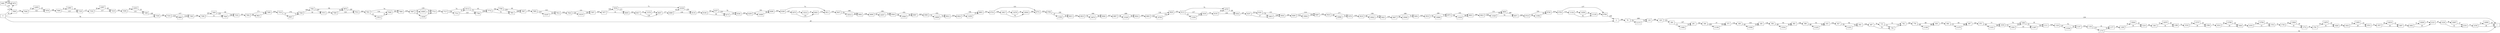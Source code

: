 digraph {
	graph [rankdir=LR]
	node [shape=rectangle]
	2 -> 76 [label=264]
	76 -> 118 [label=208]
	76 -> 11173 [label=70]
	118 -> 129 [label=288]
	129 -> 1 [label=139]
	129 -> 264 [label=135]
	264 -> 291 [label=107]
	264 -> 13482 [label=31]
	291 -> 346 [label=144]
	346 -> 373 [label=37]
	346 -> 11199 [label=104]
	373 -> 409 [label=132]
	409 -> 436 [label=116]
	409 -> 13508 [label=42]
	436 -> 556 [label=139]
	556 -> 583 [label=93]
	556 -> 13534 [label=39]
	583 -> 589 [label=156]
	589 -> 616 [label=61]
	589 -> 11225 [label=80]
	616 -> 627 [label=152]
	627 -> 654 [label=62]
	627 -> 11251 [label=70]
	654 -> 697 [label=144]
	697 -> 715 [label=76]
	697 -> 739 [label=79]
	715 -> 739 [label=31]
	715 -> 742 [label=31]
	739 -> 742 [label=110]
	742 -> 778 [label=148]
	778 -> 836 [label=69]
	778 -> 11349 [label=65]
	836 -> 940 [label=153]
	940 -> 967 [label=65]
	940 -> 11375 [label=77]
	967 -> 973 [label=129]
	973 -> 1030 [label=77]
	973 -> 11431 [label=80]
	1030 -> 1054 [label=73]
	1030 -> 1084 [label=79]
	1054 -> 1084 [label=26]
	1054 -> 11487 [label=43]
	1084 -> 1111 [label=35]
	1084 -> 11487 [label=74]
	1111 -> 1120 [label=129]
	1120 -> 1147 [label=70]
	1120 -> 11536 [label=67]
	1147 -> 1150 [label=154]
	1150 -> 1174 [label=111]
	1150 -> 1177 [label=41]
	1174 -> 1177 [label=33]
	1174 -> 1 [label=82]
	1177 -> 1189 [label=69]
	1189 -> 1216 [label=30]
	1189 -> 13644 [label=35]
	1216 -> 1361 [label=80]
	1361 -> 1388 [label=34]
	1361 -> 13670 [label=33]
	1388 -> 1518 [label=75]
	1518 -> 1586 [label=36]
	1518 -> 13737 [label=35]
	1586 -> 1614 [label=71]
	1614 -> 1646 [label=39]
	1614 -> 13768 [label=40]
	1646 -> 1676 [label=68]
	1676 -> 1703 [label=33]
	1676 -> 13794 [label=40]
	1703 -> 1739 [label=70]
	1739 -> 1772 [label=35]
	1739 -> 13826 [label=36]
	1772 -> 1781 [label=61]
	1781 -> 1826 [label=34]
	1781 -> 13870 [label=45]
	1826 -> 1832 [label=80]
	1832 -> 1914 [label=29]
	1832 -> 13951 [label=33]
	1914 -> 1937 [label=72]
	1937 -> 1997 [label=30]
	1937 -> 14010 [label=45]
	1997 -> 2092 [label=61]
	2092 -> 2123 [label=26]
	2092 -> 14040 [label=31]
	2123 -> 2126 [label=67]
	2126 -> 2154 [label=32]
	2126 -> 14067 [label=36]
	2154 -> 2158 [label=77]
	2158 -> 1 [label=28]
	2158 -> 14080 [label=33]
	6472 -> 6481 [label=242]
	6481 -> 6472 [label=138]
	6481 -> 7009 [label=124]
	7009 -> 7046 [label=179]
	7046 -> 7078 [label=122]
	7046 -> 12855 [label=37]
	7078 -> 7099 [label=168]
	7099 -> 7126 [label=115]
	7099 -> 12881 [label=41]
	7126 -> 7192 [label=177]
	7192 -> 7219 [label=117]
	7192 -> 12907 [label=36]
	7219 -> 7258 [label=161]
	7258 -> 7285 [label=133]
	7258 -> 12933 [label=39]
	7285 -> 7330 [label=168]
	7330 -> 7333 [label=246]
	7333 -> 7360 [label=117]
	7333 -> 9869 [label=119]
	7360 -> 7399 [label=236]
	7399 -> 7405 [label=205]
	7399 -> 7426 [label=31]
	7405 -> 7426 [label=122]
	7405 -> 7432 [label=69]
	7426 -> 7432 [label=150]
	7432 -> 7462 [label=251]
	7462 -> 7489 [label=171]
	7462 -> 9921 [label=68]
	7489 -> 7519 [label=238]
	7519 -> 7546 [label=176]
	7519 -> 9947 [label=75]
	7546 -> 7561 [label=188]
	7546 -> 7573 [label=32]
	7561 -> 7573 [label=125]
	7561 -> 9974 [label=82]
	7573 -> 7585 [label=161]
	7585 -> 7612 [label=116]
	7585 -> 9974 [label=42]
	7612 -> 7621 [label=244]
	7621 -> 7648 [label=134]
	7621 -> 7684 [label=74]
	7621 -> 13013 [label=41]
	7648 -> 7684 [label=161]
	7684 -> 7687 [label=235]
	7687 -> 7714 [label=119]
	7687 -> 10085 [label=66]
	7687 -> 13039 [label=45]
	7714 -> 7717 [label=241]
	7717 -> 7741 [label=159]
	7717 -> 10112 [label=74]
	7741 -> 7768 [label=123]
	7741 -> 10112 [label=41]
	7768 -> 7774 [label=204]
	7774 -> 7780 [label=162]
	7774 -> 7801 [label=70]
	7780 -> 7801 [label=132]
	7780 -> 7807 [label=40]
	7801 -> 7807 [label=199]
	7807 -> 7885 [label=231]
	7885 -> 7912 [label=116]
	7885 -> 10187 [label=110]
	7912 -> 7924 [label=222]
	7924 -> 7957 [label=121]
	7924 -> 10219 [label=120]
	7957 -> 7977 [label=225]
	7977 -> 7978 [label=198]
	7977 -> 8005 [label=41]
	7978 -> 8005 [label=115]
	7978 -> 10339 [label=71]
	8005 -> 8017 [label=150]
	8017 -> 8047 [label=129]
	8017 -> 13152 [label=41]
	8047 -> 8089 [label=177]
	8089 -> 8116 [label=130]
	8089 -> 10339 [label=42]
	8116 -> 8146 [label=235]
	8146 -> 8157 [label=191]
	8146 -> 8173 [label=36]
	8157 -> 8173 [label=131]
	8157 -> 8184 [label=76]
	8173 -> 8184 [label=170]
	8184 -> 8259 [label=240]
	8259 -> 8286 [label=161]
	8259 -> 10408 [label=80]
	8286 -> 8348 [label=234]
	8348 -> 8375 [label=167]
	8348 -> 8411 [label=73]
	8375 -> 8402 [label=139]
	8375 -> 13212 [label=37]
	8402 -> 8411 [label=174]
	8411 -> 8447 [label=233]
	8447 -> 8492 [label=166]
	8447 -> 10514 [label=76]
	8492 -> 8496 [label=236]
	8496 -> 8540 [label=159]
	8496 -> 10557 [label=63]
	8540 -> 8567 [label=153]
	8540 -> 10583 [label=68]
	8567 -> 8585 [label=220]
	8585 -> 8612 [label=153]
	8585 -> 10609 [label=74]
	8612 -> 8624 [label=234]
	8624 -> 8663 [label=194]
	8624 -> 13250 [label=36]
	8663 -> 8734 [label=231]
	8734 -> 8774 [label=121]
	8734 -> 10617 [label=106]
	8774 -> 8788 [label=232]
	8788 -> 8815 [label=194]
	8788 -> 13302 [label=35]
	8815 -> 8819 [label=234]
	8819 -> 8846 [label=164]
	8819 -> 10674 [label=79]
	8846 -> 8897 [label=227]
	8897 -> 8924 [label=209]
	8897 -> 13328 [label=38]
	8924 -> 8993 [label=249]
	8993 -> 9020 [label=139]
	8993 -> 10700 [label=103]
	9020 -> 9113 [label=233]
	9113 -> 9140 [label=137]
	9113 -> 10757 [label=75]
	9113 -> 13354 [label=42]
	9140 -> 9155 [label=175]
	9155 -> 9182 [label=138]
	9155 -> 10757 [label=38]
	9182 -> 9187 [label=247]
	9187 -> 9191 [label=214]
	9187 -> 10813 [label=37]
	9191 -> 9242 [label=131]
	9191 -> 10813 [label=74]
	9242 -> 9260 [label=239]
	9260 -> 9287 [label=114]
	9260 -> 10844 [label=119]
	9287 -> 9323 [label=242]
	9323 -> 9376 [label=177]
	9323 -> 10896 [label=69]
	9376 -> 9416 [label=232]
	9416 -> 9443 [label=159]
	9416 -> 10922 [label=68]
	9443 -> 9467 [label=235]
	9467 -> 9494 [label=169]
	9467 -> 10948 [label=68]
	9494 -> 9533 [label=223]
	9533 -> 9575 [label=160]
	9533 -> 10989 [label=76]
	9575 -> 9603 [label=153]
	9575 -> 11016 [label=69]
	9603 -> 9623 [label=246]
	9623 -> 9650 [label=131]
	9623 -> 11028 [label=108]
	9650 -> 9671 [label=169]
	9671 -> 9719 [label=249]
	9719 -> 9749 [label=164]
	9719 -> 11092 [label=69]
	9749 -> 9758 [label=219]
	9758 -> 9799 [label=137]
	9758 -> 11102 [label=112]
	9799 -> 2 [label=248]
	9869 -> 7360 [label=112]
	9921 -> 7489 [label=70]
	9947 -> 7546 [label=71]
	9974 -> 7612 [label=106]
	10085 -> 7714 [label=79]
	10112 -> 7768 [label=75]
	10112 -> 7774 [label=43]
	10187 -> 7912 [label=121]
	10219 -> 7957 [label=120]
	10339 -> 8116 [label=104]
	10408 -> 8286 [label=80]
	10514 -> 8492 [label=66]
	10557 -> 8540 [label=75]
	10583 -> 8567 [label=65]
	10609 -> 8612 [label=73]
	10617 -> 10644 [label=78]
	10617 -> 13276 [label=37]
	10644 -> 8774 [label=108]
	10674 -> 8846 [label=68]
	10700 -> 9020 [label=102]
	10757 -> 9182 [label=99]
	10813 -> 9242 [label=120]
	10844 -> 9287 [label=104]
	10896 -> 9376 [label=71]
	10922 -> 9443 [label=63]
	10948 -> 9494 [label=71]
	10989 -> 9575 [label=77]
	11016 -> 9603 [label=69]
	11028 -> 9671 [label=70]
	11028 -> 9650 [label=40]
	11092 -> 9749 [label=63]
	11102 -> 11129 [label=62]
	11102 -> 13456 [label=40]
	11129 -> 9799 [label=99]
	11173 -> 118 [label=75]
	11199 -> 373 [label=103]
	11225 -> 616 [label=76]
	11251 -> 654 [label=70]
	11349 -> 836 [label=66]
	11375 -> 967 [label=80]
	11431 -> 1030 [label=66]
	11487 -> 1111 [label=102]
	11536 -> 1147 [label=67]
	12855 -> 7078 [label=35]
	12881 -> 7126 [label=40]
	12907 -> 7219 [label=40]
	12933 -> 7285 [label=35]
	13013 -> 7648 [label=35]
	13039 -> 7714 [label=44]
	13152 -> 8047 [label=38]
	13212 -> 8402 [label=37]
	13250 -> 8663 [label=37]
	13276 -> 10644 [label=45]
	13302 -> 8815 [label=35]
	13328 -> 8924 [label=39]
	13354 -> 9140 [label=35]
	13456 -> 11129 [label=39]
	13482 -> 291 [label=33]
	13508 -> 436 [label=33]
	13534 -> 583 [label=40]
	13644 -> 1216 [label=34]
	13670 -> 1388 [label=35]
	13737 -> 1586 [label=35]
	13768 -> 1646 [label=36]
	13794 -> 1703 [label=33]
	13826 -> 1772 [label=39]
	13870 -> 1826 [label=35]
	13951 -> 1914 [label=33]
	14010 -> 1997 [label=41]
	14040 -> 2123 [label=31]
	14067 -> 2154 [label=37]
	14080 -> 1 [label=35]
	0 -> 2 [label=29]
	0 -> 7009 [label=39]
	0 -> 6472 [label=133]
	0 -> 7330 [label=78]
}
